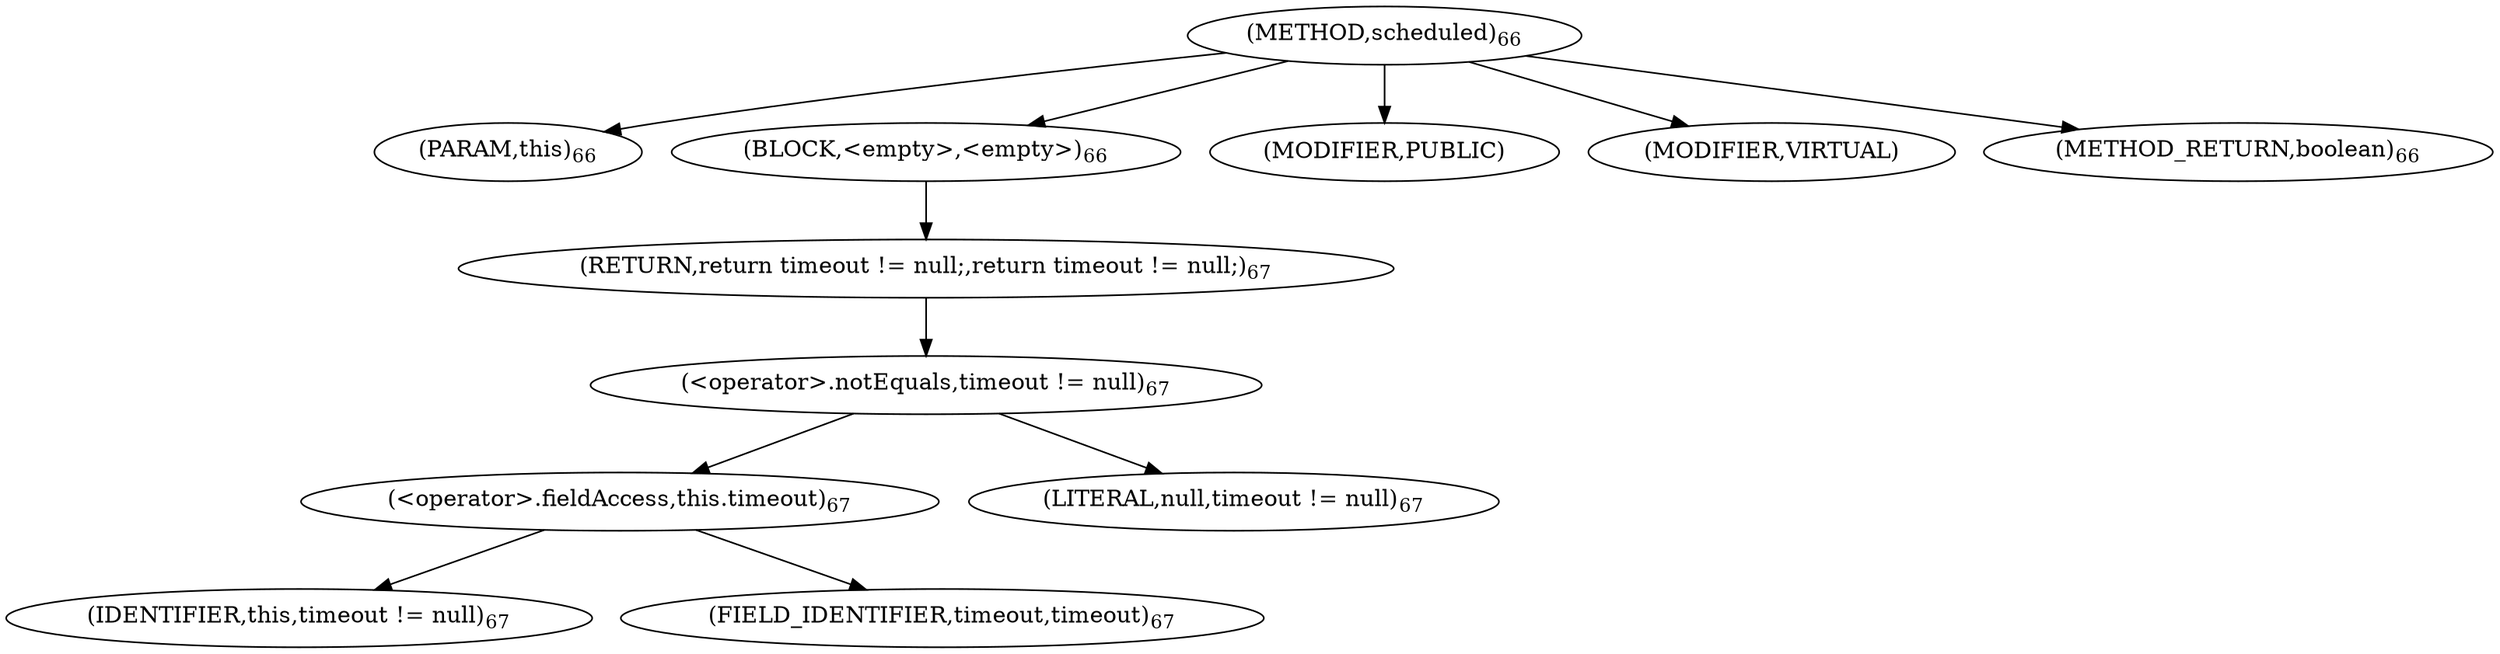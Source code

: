 digraph "scheduled" {  
"57" [label = <(METHOD,scheduled)<SUB>66</SUB>> ]
"58" [label = <(PARAM,this)<SUB>66</SUB>> ]
"59" [label = <(BLOCK,&lt;empty&gt;,&lt;empty&gt;)<SUB>66</SUB>> ]
"60" [label = <(RETURN,return timeout != null;,return timeout != null;)<SUB>67</SUB>> ]
"61" [label = <(&lt;operator&gt;.notEquals,timeout != null)<SUB>67</SUB>> ]
"62" [label = <(&lt;operator&gt;.fieldAccess,this.timeout)<SUB>67</SUB>> ]
"63" [label = <(IDENTIFIER,this,timeout != null)<SUB>67</SUB>> ]
"64" [label = <(FIELD_IDENTIFIER,timeout,timeout)<SUB>67</SUB>> ]
"65" [label = <(LITERAL,null,timeout != null)<SUB>67</SUB>> ]
"66" [label = <(MODIFIER,PUBLIC)> ]
"67" [label = <(MODIFIER,VIRTUAL)> ]
"68" [label = <(METHOD_RETURN,boolean)<SUB>66</SUB>> ]
  "57" -> "58" 
  "57" -> "59" 
  "57" -> "66" 
  "57" -> "67" 
  "57" -> "68" 
  "59" -> "60" 
  "60" -> "61" 
  "61" -> "62" 
  "61" -> "65" 
  "62" -> "63" 
  "62" -> "64" 
}
